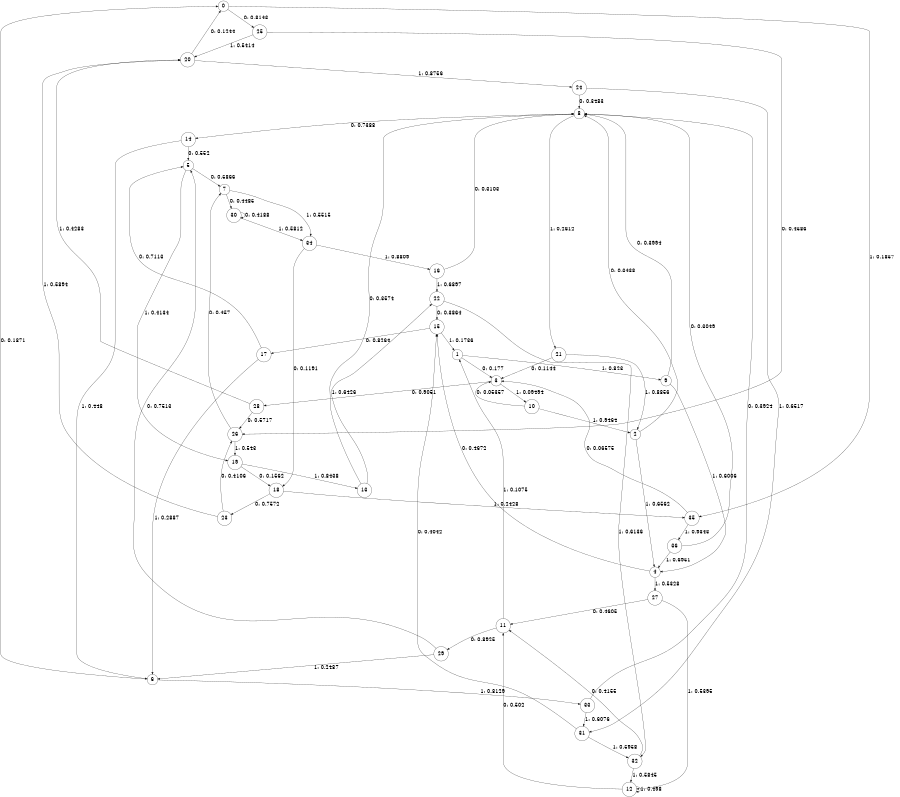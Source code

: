digraph "ch41concat_phase3_L6" {
size = "6,8.5";
ratio = "fill";
node [shape = circle];
node [fontsize = 24];
edge [fontsize = 24];
0 -> 25 [label = "0: 0.8143   "];
0 -> 35 [label = "1: 0.1857   "];
1 -> 3 [label = "0: 0.177    "];
1 -> 9 [label = "1: 0.823    "];
2 -> 8 [label = "0: 0.3438   "];
2 -> 4 [label = "1: 0.6562   "];
3 -> 28 [label = "0: 0.9051   "];
3 -> 10 [label = "1: 0.09494  "];
4 -> 15 [label = "0: 0.4672   "];
4 -> 27 [label = "1: 0.5328   "];
5 -> 7 [label = "0: 0.5866   "];
5 -> 19 [label = "1: 0.4134   "];
6 -> 0 [label = "0: 0.1871   "];
6 -> 33 [label = "1: 0.8129   "];
7 -> 30 [label = "0: 0.4485   "];
7 -> 34 [label = "1: 0.5515   "];
8 -> 14 [label = "0: 0.7388   "];
8 -> 21 [label = "1: 0.2612   "];
9 -> 8 [label = "0: 0.3994   "];
9 -> 4 [label = "1: 0.6006   "];
10 -> 3 [label = "0: 0.05357  "];
10 -> 2 [label = "1: 0.9464   "];
11 -> 29 [label = "0: 0.8925   "];
11 -> 1 [label = "1: 0.1075   "];
12 -> 11 [label = "0: 0.502    "];
12 -> 12 [label = "1: 0.498    "];
13 -> 8 [label = "0: 0.3574   "];
13 -> 22 [label = "1: 0.6426   "];
14 -> 5 [label = "0: 0.552    "];
14 -> 6 [label = "1: 0.448    "];
15 -> 17 [label = "0: 0.8264   "];
15 -> 1 [label = "1: 0.1736   "];
16 -> 8 [label = "0: 0.3103   "];
16 -> 22 [label = "1: 0.6897   "];
17 -> 5 [label = "0: 0.7113   "];
17 -> 6 [label = "1: 0.2887   "];
18 -> 23 [label = "0: 0.7572   "];
18 -> 35 [label = "1: 0.2428   "];
19 -> 18 [label = "0: 0.1562   "];
19 -> 13 [label = "1: 0.8438   "];
20 -> 0 [label = "0: 0.1244   "];
20 -> 24 [label = "1: 0.8756   "];
21 -> 3 [label = "0: 0.1144   "];
21 -> 2 [label = "1: 0.8856   "];
22 -> 15 [label = "0: 0.3864   "];
22 -> 32 [label = "1: 0.6136   "];
23 -> 26 [label = "0: 0.4106   "];
23 -> 20 [label = "1: 0.5894   "];
24 -> 8 [label = "0: 0.3483   "];
24 -> 31 [label = "1: 0.6517   "];
25 -> 26 [label = "0: 0.4586   "];
25 -> 20 [label = "1: 0.5414   "];
26 -> 7 [label = "0: 0.457    "];
26 -> 19 [label = "1: 0.543    "];
27 -> 11 [label = "0: 0.4605   "];
27 -> 12 [label = "1: 0.5395   "];
28 -> 26 [label = "0: 0.5717   "];
28 -> 20 [label = "1: 0.4283   "];
29 -> 5 [label = "0: 0.7513   "];
29 -> 6 [label = "1: 0.2487   "];
30 -> 30 [label = "0: 0.4188   "];
30 -> 34 [label = "1: 0.5812   "];
31 -> 15 [label = "0: 0.4042   "];
31 -> 32 [label = "1: 0.5958   "];
32 -> 11 [label = "0: 0.4155   "];
32 -> 12 [label = "1: 0.5845   "];
33 -> 8 [label = "0: 0.3924   "];
33 -> 31 [label = "1: 0.6076   "];
34 -> 18 [label = "0: 0.1191   "];
34 -> 16 [label = "1: 0.8809   "];
35 -> 3 [label = "0: 0.06575  "];
35 -> 36 [label = "1: 0.9343   "];
36 -> 8 [label = "0: 0.3049   "];
36 -> 4 [label = "1: 0.6951   "];
}